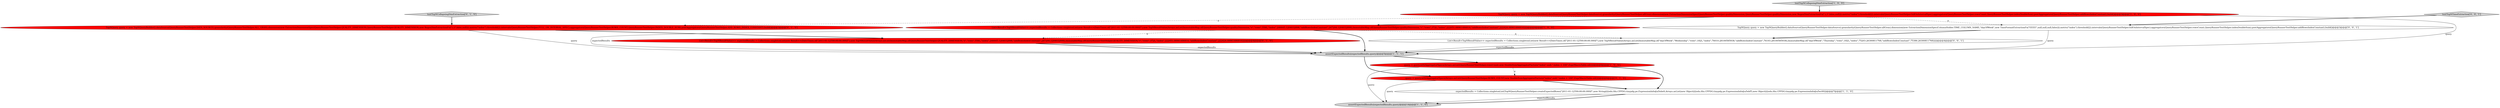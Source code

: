 digraph {
1 [style = filled, label = "testTopNCollapsingDimExtraction['1', '0', '0']", fillcolor = lightgray, shape = diamond image = "AAA0AAABBB1BBB"];
13 [style = filled, label = "testTopNTimeExtraction['0', '0', '1']", fillcolor = lightgray, shape = diamond image = "AAA0AAABBB3BBB"];
7 [style = filled, label = "query = query.withAggregatorSpecs(Arrays.asList(QueryRunnerTestHelper.ROWS_COUNT,new DoubleSumAggregatorFactory(\"index\",null,\"-index + 100\",ExprMacroTable.nil())))@@@6@@@['0', '1', '0']", fillcolor = red, shape = ellipse image = "AAA1AAABBB2BBB"];
12 [style = filled, label = "List<Result<TopNResultValue>> expectedResults = Collections.singletonList(new Result<>(DateTimes.of(\"2011-01-12T00:00:00.000Z\"),new TopNResultValue(Arrays.asList(ImmutableMap.of(\"dayOfWeek\",\"Wednesday\",\"rows\",182L,\"index\",76010.28100585938,\"addRowsIndexConstant\",76193.28100585938),ImmutableMap.of(\"dayOfWeek\",\"Thursday\",\"rows\",182L,\"index\",75203.26300811768,\"addRowsIndexConstant\",75386.26300811768)))))@@@4@@@['0', '0', '1']", fillcolor = white, shape = ellipse image = "AAA0AAABBB3BBB"];
8 [style = filled, label = "testTopNCollapsingDimExtraction['0', '1', '0']", fillcolor = lightgray, shape = diamond image = "AAA0AAABBB2BBB"];
5 [style = filled, label = "assertExpectedResults(expectedResults,query)@@@5@@@['1', '1', '1']", fillcolor = lightgray, shape = ellipse image = "AAA0AAABBB1BBB"];
10 [style = filled, label = "TopNQuery query = new TopNQueryBuilder().dataSource(QueryRunnerTestHelper.DATA_SOURCE).granularity(QueryRunnerTestHelper.ALL_GRAN).dimension(new ExtractionDimensionSpec(QueryRunnerTestHelper.QUALITY_DIMENSION,QueryRunnerTestHelper.QUALITY_DIMENSION,new RegexDimExtractionFn(\".(.)\",false,null))).metric(\"index\").threshold(2).intervals(QueryRunnerTestHelper.FULL_ON_INTERVAL_SPEC).aggregators(QueryRunnerTestHelper.ROWS_COUNT,QueryRunnerTestHelper.INDEX_DOUBLE_SUM).postAggregators(QueryRunnerTestHelper.ADD_ROWS_INDEX_CONSTANT).build()@@@3@@@['0', '1', '0']", fillcolor = red, shape = ellipse image = "AAA1AAABBB2BBB"];
11 [style = filled, label = "TopNQuery query = new TopNQueryBuilder().dataSource(QueryRunnerTestHelper.dataSource).granularity(QueryRunnerTestHelper.allGran).dimension(new ExtractionDimensionSpec(ColumnHolder.TIME_COLUMN_NAME,\"dayOfWeek\",new TimeFormatExtractionFn(\"EEEE\",null,null,null,false))).metric(\"index\").threshold(2).intervals(QueryRunnerTestHelper.fullOnIntervalSpec).aggregators(QueryRunnerTestHelper.rowsCount,QueryRunnerTestHelper.indexDoubleSum).postAggregators(QueryRunnerTestHelper.addRowsIndexConstant).build()@@@3@@@['0', '0', '1']", fillcolor = white, shape = ellipse image = "AAA0AAABBB3BBB"];
3 [style = filled, label = "query = query.withAggregatorSpecs(Arrays.asList(QueryRunnerTestHelper.rowsCount,new DoubleSumAggregatorFactory(\"index\",null,\"-index + 100\",ExprMacroTable.nil())))@@@6@@@['1', '0', '0']", fillcolor = red, shape = ellipse image = "AAA1AAABBB1BBB"];
0 [style = filled, label = "assertExpectedResults(expectedResults,query)@@@14@@@['1', '1', '0']", fillcolor = lightgray, shape = ellipse image = "AAA0AAABBB1BBB"];
9 [style = filled, label = "List<Result<TopNResultValue>> expectedResults = Collections.singletonList(new Result<>(DateTimes.of(\"2011-01-12T00:00:00.000Z\"),new TopNResultValue(Arrays.asList(ImmutableMap.of(QueryRunnerTestHelper.QUALITY_DIMENSION,\"e\",\"rows\",558L,\"index\",246645.1204032898,\"addRowsIndexConstant\",247204.1204032898),ImmutableMap.of(QueryRunnerTestHelper.QUALITY_DIMENSION,\"r\",\"rows\",372L,\"index\",222051.08961486816,\"addRowsIndexConstant\",222424.08961486816)))))@@@4@@@['0', '1', '0']", fillcolor = red, shape = ellipse image = "AAA1AAABBB2BBB"];
2 [style = filled, label = "List<Result<TopNResultValue>> expectedResults = Collections.singletonList(new Result<>(DateTimes.of(\"2011-01-12T00:00:00.000Z\"),new TopNResultValue(Arrays.asList(ImmutableMap.of(QueryRunnerTestHelper.qualityDimension,\"e\",\"rows\",558L,\"index\",246645.1204032898,\"addRowsIndexConstant\",247204.1204032898),ImmutableMap.of(QueryRunnerTestHelper.qualityDimension,\"r\",\"rows\",372L,\"index\",222051.08961486816,\"addRowsIndexConstant\",222424.08961486816)))))@@@4@@@['1', '0', '0']", fillcolor = red, shape = ellipse image = "AAA1AAABBB1BBB"];
4 [style = filled, label = "TopNQuery query = new TopNQueryBuilder().dataSource(QueryRunnerTestHelper.dataSource).granularity(QueryRunnerTestHelper.allGran).dimension(new ExtractionDimensionSpec(QueryRunnerTestHelper.qualityDimension,QueryRunnerTestHelper.qualityDimension,new RegexDimExtractionFn(\".(.)\",false,null))).metric(\"index\").threshold(2).intervals(QueryRunnerTestHelper.fullOnIntervalSpec).aggregators(QueryRunnerTestHelper.rowsCount,QueryRunnerTestHelper.indexDoubleSum).postAggregators(QueryRunnerTestHelper.addRowsIndexConstant).build()@@@3@@@['1', '0', '0']", fillcolor = red, shape = ellipse image = "AAA1AAABBB1BBB"];
6 [style = filled, label = "expectedResults = Collections.singletonList(TopNQueryRunnerTestHelper.createExpectedRows(\"2011-01-12T00:00:00.000Z\",new String((((edu.fdu.CPPDG.tinypdg.pe.ExpressionInfo@a5ebe9,Arrays.asList(new Object((((edu.fdu.CPPDG.tinypdg.pe.ExpressionInfo@a5ebf5,new Object((((edu.fdu.CPPDG.tinypdg.pe.ExpressionInfo@a5ec00)))@@@7@@@['1', '1', '0']", fillcolor = white, shape = ellipse image = "AAA0AAABBB1BBB"];
5->3 [style = bold, label=""];
8->10 [style = bold, label=""];
1->4 [style = bold, label=""];
12->5 [style = bold, label=""];
10->5 [style = solid, label="query"];
3->7 [style = dashed, label="0"];
4->5 [style = solid, label="query"];
6->0 [style = solid, label="expectedResults"];
3->6 [style = bold, label=""];
11->12 [style = bold, label=""];
6->0 [style = bold, label=""];
4->2 [style = bold, label=""];
13->11 [style = bold, label=""];
12->5 [style = solid, label="expectedResults"];
9->5 [style = solid, label="expectedResults"];
2->12 [style = dashed, label="0"];
2->9 [style = dashed, label="0"];
3->0 [style = solid, label="query"];
7->6 [style = bold, label=""];
9->5 [style = bold, label=""];
11->5 [style = solid, label="query"];
5->7 [style = bold, label=""];
10->9 [style = bold, label=""];
4->11 [style = dashed, label="0"];
4->10 [style = dashed, label="0"];
7->0 [style = solid, label="query"];
2->5 [style = solid, label="expectedResults"];
2->5 [style = bold, label=""];
}
